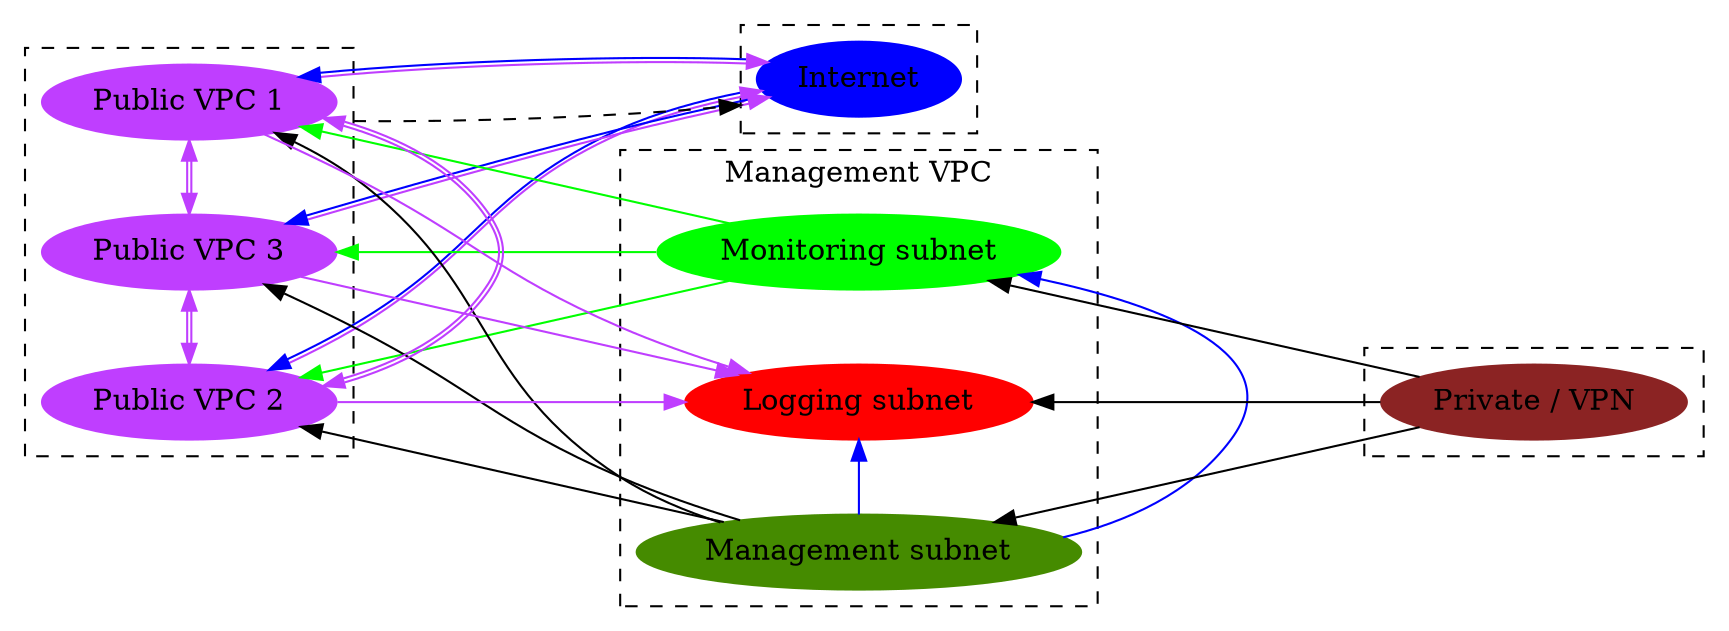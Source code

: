 digraph G {
    #http://www.graphviz.org/pdf/dotguide.pdf
    rankdir = RL

    pack=true;
    packmode="array_u";
    compound=true;


    Internet [ color = blue, style = filled ]

    "Monitoring subnet" [ color = green, style = filled ]
    "Logging subnet" [ color = red, style = filled ]
    "Management subnet" [ color = "chartreuse4", style = filled ]

    "Public VPC 1" [ color = "darkorchid1", style = filled ]
    "Public VPC 2" [ color = "darkorchid1", style = filled ]
    "Public VPC 3" [ color = "darkorchid1", style = filled ]

    "Private / VPN" [ color = "brown4", style = filled ]


    ranksep = 2.0
    nodesep = .5

    subgraph cluster_A
    {
        style="dashed"
        sortv=1;
    
        {
            rank = min;
            Internet;
        }
    }

    subgraph cluster_B
    {
        sortv=2;
        style="dashed"
    
        {
            rank = same;
            "Public VPC 1"; "Public VPC 2"; "Public VPC 3";
        }
    }



    subgraph cluster_C
    {
        sortv=3;
        "Management subnet" -> "Monitoring subnet" [ color="blue" ];
        "Management subnet" -> "Logging subnet" [ color="blue" ];
        style="dashed";
        label="Management VPC";

        {
            rank=same;
            "Monitoring subnet"; "Logging subnet"; "Management subnet";
        }
    }


    subgraph cluster_D
    {
        sortv=4;
        style="dashed"
        {
            rank = max;
            "Private / VPN"
        }
    }


#B1->A1 [constraint="false"];
#
#B1 -> A1
#[
#    ltail = "cluster_B"
#    lhead = "cluster_A"
#    style = "invis"
#]

#    Internet -> "Public VPC 1" [constraint="false"]
#    Internet -> "Public VPC 1"
    "Public VPC 1" -> Internet
    [
        ltail="cluster_B"
        lhead="cluster_A"
        style="dashed"
    ]

    Internet -> "Public VPC 1" [dir=both color="blue:darkorchid1"];
    Internet -> "Public VPC 2" [dir=both color="blue:darkorchid1"];
    Internet -> "Public VPC 3" [dir=both color="blue:darkorchid1"];

    "Public VPC 1" -> "Public VPC 2" [dir=both color="darkorchid1:darkorchid1"];
    "Public VPC 1" -> "Public VPC 3" [dir=both color="darkorchid1:darkorchid1"];
    "Public VPC 2" -> "Public VPC 3" [dir=both color="darkorchid1:darkorchid1"];


    "Private / VPN" -> "Monitoring subnet"
    "Private / VPN" -> "Logging subnet"
    "Private / VPN" -> "Management subnet"

    "Management subnet" -> "Public VPC 1"
    "Management subnet" -> "Public VPC 2"
    "Management subnet" -> "Public VPC 3"

    "Monitoring subnet" -> "Public VPC 1" [ color="green"];
    "Monitoring subnet" -> "Public VPC 2" [ color="green"];
    "Monitoring subnet" -> "Public VPC 3" [ color="green"];

    "Public VPC 1" -> "Logging subnet" [ color = "darkorchid1" ];
    "Public VPC 2" -> "Logging subnet" [ color = "darkorchid1" ];
    "Public VPC 3" -> "Logging subnet" [ color = "darkorchid1" ];
}

